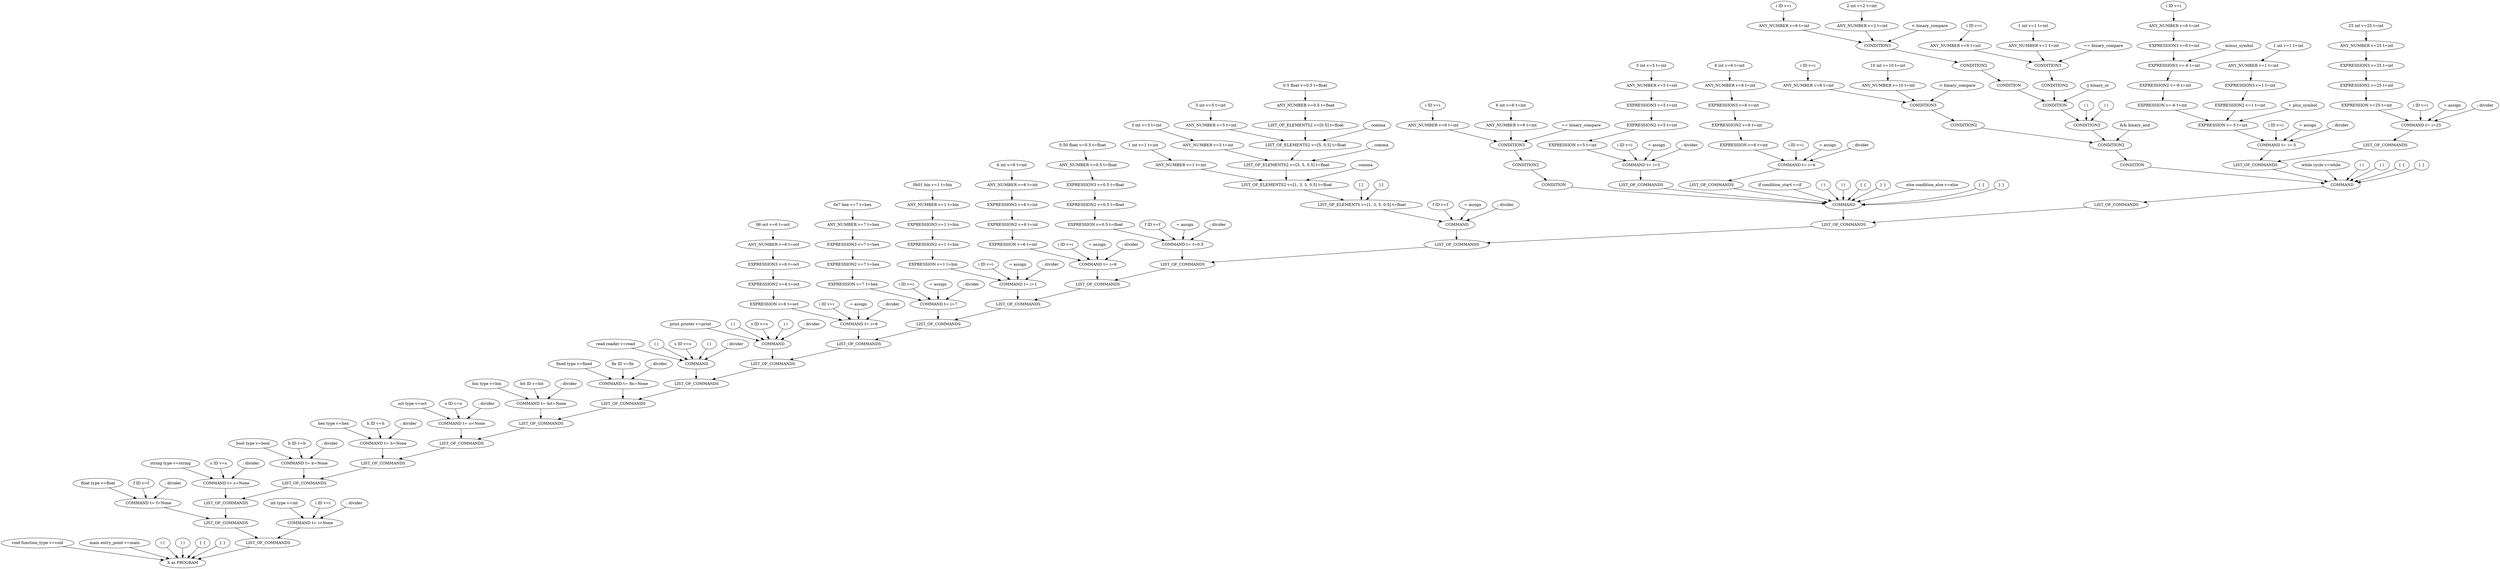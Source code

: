 // The Round Table
digraph {
	159 [label="X as COMMAND"]
	7 [label="int type v=int"]
	7 -> 159
	8 [label="i ID v=i"]
	8 -> 159
	9 [label="; divider"]
	9 -> 159
	160 [label="X as COMMAND"]
	12 [label="float type v=float"]
	12 -> 160
	13 [label="f ID v=f"]
	13 -> 160
	14 [label="; divider"]
	14 -> 160
	161 [label="X as COMMAND"]
	16 [label="string type v=string"]
	16 -> 161
	17 [label="s ID v=s"]
	17 -> 161
	18 [label="; divider"]
	18 -> 161
	162 [label="X as COMMAND"]
	20 [label="bool type v=bool"]
	20 -> 162
	21 [label="b ID v=b"]
	21 -> 162
	22 [label="; divider"]
	22 -> 162
	163 [label="X as COMMAND"]
	25 [label="hex type v=hex"]
	25 -> 163
	26 [label="h ID v=h"]
	26 -> 163
	27 [label="; divider"]
	27 -> 163
	164 [label="X as COMMAND"]
	29 [label="oct type v=oct"]
	29 -> 164
	30 [label="o ID v=o"]
	30 -> 164
	31 [label="; divider"]
	31 -> 164
	165 [label="X as COMMAND"]
	33 [label="bin type v=bin"]
	33 -> 165
	34 [label="bit ID v=bit"]
	34 -> 165
	35 [label="; divider"]
	35 -> 165
	166 [label="X as COMMAND"]
	37 [label="fixed type v=fixed"]
	37 -> 166
	38 [label="fix ID v=fix"]
	38 -> 166
	39 [label="; divider"]
	39 -> 166
	167 [label="X as COMMAND"]
	42 [label="read reader v=read"]
	42 -> 167
	43 [label="( ("]
	43 -> 167
	44 [label="s ID v=s"]
	44 -> 167
	45 [label=") )"]
	45 -> 167
	46 [label="; divider"]
	46 -> 167
	168 [label="X as COMMAND"]
	49 [label="print printer v=print"]
	49 -> 168
	50 [label="( ("]
	50 -> 168
	51 [label="s ID v=s"]
	51 -> 168
	52 [label=") )"]
	52 -> 168
	53 [label="; divider"]
	53 -> 168
	169 [label="X as ANY_NUMBER"]
	58 [label="06 oct v=6 t=oct"]
	58 -> 169
	170 [label="X as EXPRESSION3"]
	169 [label=" ANY_NUMBER v=6 t=oct"]
	169 -> 170
	171 [label="X as EXPRESSION2"]
	170 [label=" EXPRESSION3 v=6 t=oct"]
	170 -> 171
	172 [label="X as EXPRESSION"]
	171 [label=" EXPRESSION2 v=6 t=oct"]
	171 -> 172
	173 [label="X as COMMAND"]
	56 [label="i ID v=i"]
	56 -> 173
	57 [label="= assign"]
	57 -> 173
	172 [label=" EXPRESSION v=6 t=oct"]
	172 -> 173
	59 [label="; divider"]
	59 -> 173
	174 [label="X as ANY_NUMBER"]
	64 [label="0x7 hex v=7 t=hex"]
	64 -> 174
	175 [label="X as EXPRESSION3"]
	174 [label=" ANY_NUMBER v=7 t=hex"]
	174 -> 175
	176 [label="X as EXPRESSION2"]
	175 [label=" EXPRESSION3 v=7 t=hex"]
	175 -> 176
	177 [label="X as EXPRESSION"]
	176 [label=" EXPRESSION2 v=7 t=hex"]
	176 -> 177
	178 [label="X as COMMAND"]
	62 [label="i ID v=i"]
	62 -> 178
	63 [label="= assign"]
	63 -> 178
	177 [label=" EXPRESSION v=7 t=hex"]
	177 -> 178
	65 [label="; divider"]
	65 -> 178
	179 [label="X as ANY_NUMBER"]
	69 [label="0b01 bin v=1 t=bin"]
	69 -> 179
	180 [label="X as EXPRESSION3"]
	179 [label=" ANY_NUMBER v=1 t=bin"]
	179 -> 180
	181 [label="X as EXPRESSION2"]
	180 [label=" EXPRESSION3 v=1 t=bin"]
	180 -> 181
	182 [label="X as EXPRESSION"]
	181 [label=" EXPRESSION2 v=1 t=bin"]
	181 -> 182
	183 [label="X as COMMAND"]
	67 [label="i ID v=i"]
	67 -> 183
	68 [label="= assign"]
	68 -> 183
	182 [label=" EXPRESSION v=1 t=bin"]
	182 -> 183
	70 [label="; divider"]
	70 -> 183
	184 [label="X as ANY_NUMBER"]
	74 [label="6 int v=6 t=int"]
	74 -> 184
	185 [label="X as EXPRESSION3"]
	184 [label=" ANY_NUMBER v=6 t=int"]
	184 -> 185
	186 [label="X as EXPRESSION2"]
	185 [label=" EXPRESSION3 v=6 t=int"]
	185 -> 186
	187 [label="X as EXPRESSION"]
	186 [label=" EXPRESSION2 v=6 t=int"]
	186 -> 187
	188 [label="X as COMMAND"]
	72 [label="i ID v=i"]
	72 -> 188
	73 [label="= assign"]
	73 -> 188
	187 [label=" EXPRESSION v=6 t=int"]
	187 -> 188
	75 [label="; divider"]
	75 -> 188
	189 [label="X as ANY_NUMBER"]
	79 [label="0.50 float v=0.5 t=float"]
	79 -> 189
	190 [label="X as EXPRESSION3"]
	189 [label=" ANY_NUMBER v=0.5 t=float"]
	189 -> 190
	191 [label="X as EXPRESSION2"]
	190 [label=" EXPRESSION3 v=0.5 t=float"]
	190 -> 191
	192 [label="X as EXPRESSION"]
	191 [label=" EXPRESSION2 v=0.5 t=float"]
	191 -> 192
	193 [label="X as COMMAND"]
	77 [label="f ID v=f"]
	77 -> 193
	78 [label="= assign"]
	78 -> 193
	192 [label=" EXPRESSION v=0.5 t=float"]
	192 -> 193
	80 [label="; divider"]
	80 -> 193
	194 [label="X as ANY_NUMBER"]
	85 [label="1 int v=1 t=int"]
	85 -> 194
	195 [label="X as ANY_NUMBER"]
	87 [label="3 int v=3 t=int"]
	87 -> 195
	196 [label="X as ANY_NUMBER"]
	89 [label="5 int v=5 t=int"]
	89 -> 196
	197 [label="X as ANY_NUMBER"]
	91 [label="0.5 float v=0.5 t=float"]
	91 -> 197
	198 [label="X as LIST_OF_ELEMENTS2"]
	197 [label=" ANY_NUMBER v=0.5 t=float"]
	197 -> 198
	199 [label="X as LIST_OF_ELEMENTS2"]
	196 [label=" ANY_NUMBER v=5 t=int"]
	196 -> 199
	90 [label=", comma"]
	90 -> 199
	198 [label=" LIST_OF_ELEMENTS2 v=[0.5] t=float"]
	198 -> 199
	200 [label="X as LIST_OF_ELEMENTS2"]
	195 [label=" ANY_NUMBER v=3 t=int"]
	195 -> 200
	88 [label=", comma"]
	88 -> 200
	199 [label=" LIST_OF_ELEMENTS2 v=[5, 0.5] t=float"]
	199 -> 200
	201 [label="X as LIST_OF_ELEMENTS2"]
	194 [label=" ANY_NUMBER v=1 t=int"]
	194 -> 201
	86 [label=", comma"]
	86 -> 201
	200 [label=" LIST_OF_ELEMENTS2 v=[3, 5, 0.5] t=float"]
	200 -> 201
	202 [label="X as LIST_OF_ELEMENTS"]
	84 [label="[ ["]
	84 -> 202
	201 [label=" LIST_OF_ELEMENTS2 v=[1, 3, 5, 0.5] t=float"]
	201 -> 202
	92 [label="] ]"]
	92 -> 202
	203 [label="X as COMMAND"]
	82 [label="f ID v=f"]
	82 -> 203
	83 [label="= assign"]
	83 -> 203
	202 [label=" LIST_OF_ELEMENTS v=[1, 3, 5, 0.5] t=float"]
	202 -> 203
	93 [label="; divider"]
	93 -> 203
	204 [label="X as ANY_NUMBER"]
	98 [label="i ID v=i"]
	98 -> 204
	205 [label="X as ANY_NUMBER"]
	100 [label="6 int v=6 t=int"]
	100 -> 205
	206 [label="X as CONDITION3"]
	204 [label=" ANY_NUMBER v=6 t=int"]
	204 -> 206
	99 [label="== binary_compare"]
	99 -> 206
	205 [label=" ANY_NUMBER v=6 t=int"]
	205 -> 206
	207 [label="X as CONDITION2"]
	206 [label=" CONDITION3"]
	206 -> 207
	208 [label="X as CONDITION"]
	207 [label=" CONDITION2"]
	207 -> 208
	209 [label="X as ANY_NUMBER"]
	107 [label="5 int v=5 t=int"]
	107 -> 209
	210 [label="X as EXPRESSION3"]
	209 [label=" ANY_NUMBER v=5 t=int"]
	209 -> 210
	211 [label="X as EXPRESSION2"]
	210 [label=" EXPRESSION3 v=5 t=int"]
	210 -> 211
	212 [label="X as EXPRESSION"]
	211 [label=" EXPRESSION2 v=5 t=int"]
	211 -> 212
	213 [label="X as COMMAND"]
	105 [label="i ID v=i"]
	105 -> 213
	106 [label="= assign"]
	106 -> 213
	212 [label=" EXPRESSION v=5 t=int"]
	212 -> 213
	108 [label="; divider"]
	108 -> 213
	214 [label="X as LIST_OF_COMMANDS"]
	213 [label=" COMMAND t= i=5"]
	213 -> 214
	215 [label="X as ANY_NUMBER"]
	117 [label="6 int v=6 t=int"]
	117 -> 215
	216 [label="X as EXPRESSION3"]
	215 [label=" ANY_NUMBER v=6 t=int"]
	215 -> 216
	217 [label="X as EXPRESSION2"]
	216 [label=" EXPRESSION3 v=6 t=int"]
	216 -> 217
	218 [label="X as EXPRESSION"]
	217 [label=" EXPRESSION2 v=6 t=int"]
	217 -> 218
	219 [label="X as COMMAND"]
	115 [label="i ID v=i"]
	115 -> 219
	116 [label="= assign"]
	116 -> 219
	218 [label=" EXPRESSION v=6 t=int"]
	218 -> 219
	118 [label="; divider"]
	118 -> 219
	220 [label="X as LIST_OF_COMMANDS"]
	219 [label=" COMMAND t= i=6"]
	219 -> 220
	221 [label="X as COMMAND"]
	96 [label="if condition_start v=if"]
	96 -> 221
	97 [label="( ("]
	97 -> 221
	208 [label=" CONDITION"]
	208 -> 221
	101 [label=") )"]
	101 -> 221
	102 [label="{ {"]
	102 -> 221
	214 [label=" LIST_OF_COMMANDS"]
	214 -> 221
	110 [label="} }"]
	110 -> 221
	112 [label="else condition_else v=else"]
	112 -> 221
	113 [label="{ {"]
	113 -> 221
	220 [label=" LIST_OF_COMMANDS"]
	220 -> 221
	120 [label="} }"]
	120 -> 221
	222 [label="X as ANY_NUMBER"]
	125 [label="i ID v=i"]
	125 -> 222
	223 [label="X as ANY_NUMBER"]
	127 [label="10 int v=10 t=int"]
	127 -> 223
	224 [label="X as CONDITION3"]
	222 [label=" ANY_NUMBER v=6 t=int"]
	222 -> 224
	126 [label="< binary_compare"]
	126 -> 224
	223 [label=" ANY_NUMBER v=10 t=int"]
	223 -> 224
	225 [label="X as CONDITION2"]
	224 [label=" CONDITION3"]
	224 -> 225
	226 [label="X as ANY_NUMBER"]
	130 [label="i ID v=i"]
	130 -> 226
	227 [label="X as ANY_NUMBER"]
	132 [label="2 int v=2 t=int"]
	132 -> 227
	228 [label="X as CONDITION3"]
	226 [label=" ANY_NUMBER v=6 t=int"]
	226 -> 228
	131 [label="< binary_compare"]
	131 -> 228
	227 [label=" ANY_NUMBER v=2 t=int"]
	227 -> 228
	229 [label="X as CONDITION2"]
	228 [label=" CONDITION3"]
	228 -> 229
	230 [label="X as CONDITION"]
	229 [label=" CONDITION2"]
	229 -> 230
	231 [label="X as ANY_NUMBER"]
	134 [label="i ID v=i"]
	134 -> 231
	232 [label="X as ANY_NUMBER"]
	136 [label="1 int v=1 t=int"]
	136 -> 232
	233 [label="X as CONDITION3"]
	231 [label=" ANY_NUMBER v=6 t=int"]
	231 -> 233
	135 [label="== binary_compare"]
	135 -> 233
	232 [label=" ANY_NUMBER v=1 t=int"]
	232 -> 233
	234 [label="X as CONDITION2"]
	233 [label=" CONDITION3"]
	233 -> 234
	235 [label="X as CONDITION"]
	230 [label=" CONDITION"]
	230 -> 235
	133 [label="|| binary_or"]
	133 -> 235
	234 [label=" CONDITION2"]
	234 -> 235
	236 [label="X as CONDITION3"]
	129 [label="( ("]
	129 -> 236
	235 [label=" CONDITION"]
	235 -> 236
	137 [label=") )"]
	137 -> 236
	237 [label="X as CONDITION2"]
	225 [label=" CONDITION2"]
	225 -> 237
	128 [label="&& binary_and"]
	128 -> 237
	236 [label=" CONDITION3"]
	236 -> 237
	238 [label="X as CONDITION"]
	237 [label=" CONDITION2"]
	237 -> 238
	239 [label="X as ANY_NUMBER"]
	145 [label="i ID v=i"]
	145 -> 239
	240 [label="X as EXPRESSION3"]
	239 [label=" ANY_NUMBER v=6 t=int"]
	239 -> 240
	241 [label="X as EXPRESSION3"]
	144 [label="- minus_symbol"]
	144 -> 241
	240 [label=" EXPRESSION3 v=6 t=int"]
	240 -> 241
	242 [label="X as EXPRESSION2"]
	241 [label=" EXPRESSION3 v=-6 t=int"]
	241 -> 242
	243 [label="X as EXPRESSION"]
	242 [label=" EXPRESSION2 v=-6 t=int"]
	242 -> 243
	244 [label="X as ANY_NUMBER"]
	147 [label="1 int v=1 t=int"]
	147 -> 244
	245 [label="X as EXPRESSION3"]
	244 [label=" ANY_NUMBER v=1 t=int"]
	244 -> 245
	246 [label="X as EXPRESSION2"]
	245 [label=" EXPRESSION3 v=1 t=int"]
	245 -> 246
	247 [label="X as EXPRESSION"]
	243 [label=" EXPRESSION v=-6 t=int"]
	243 -> 247
	146 [label="+ plus_symbol"]
	146 -> 247
	246 [label=" EXPRESSION2 v=1 t=int"]
	246 -> 247
	248 [label="X as COMMAND"]
	142 [label="i ID v=i"]
	142 -> 248
	143 [label="= assign"]
	143 -> 248
	247 [label=" EXPRESSION v=-5 t=int"]
	247 -> 248
	148 [label="; divider"]
	148 -> 248
	249 [label="X as ANY_NUMBER"]
	152 [label="25 int v=25 t=int"]
	152 -> 249
	250 [label="X as EXPRESSION3"]
	249 [label=" ANY_NUMBER v=25 t=int"]
	249 -> 250
	251 [label="X as EXPRESSION2"]
	250 [label=" EXPRESSION3 v=25 t=int"]
	250 -> 251
	252 [label="X as EXPRESSION"]
	251 [label=" EXPRESSION2 v=25 t=int"]
	251 -> 252
	253 [label="X as COMMAND"]
	150 [label="i ID v=i"]
	150 -> 253
	151 [label="= assign"]
	151 -> 253
	252 [label=" EXPRESSION v=25 t=int"]
	252 -> 253
	153 [label="; divider"]
	153 -> 253
	254 [label="X as LIST_OF_COMMANDS"]
	253 [label=" COMMAND t= i=25"]
	253 -> 254
	255 [label="X as LIST_OF_COMMANDS"]
	248 [label=" COMMAND t= i=-5"]
	248 -> 255
	254 [label=" LIST_OF_COMMANDS"]
	254 -> 255
	256 [label="X as COMMAND"]
	123 [label="while cycle v=while"]
	123 -> 256
	124 [label="( ("]
	124 -> 256
	238 [label=" CONDITION"]
	238 -> 256
	138 [label=") )"]
	138 -> 256
	139 [label="{ {"]
	139 -> 256
	255 [label=" LIST_OF_COMMANDS"]
	255 -> 256
	155 [label="} }"]
	155 -> 256
	257 [label="X as LIST_OF_COMMANDS"]
	256 [label=" COMMAND"]
	256 -> 257
	258 [label="X as LIST_OF_COMMANDS"]
	221 [label=" COMMAND"]
	221 -> 258
	257 [label=" LIST_OF_COMMANDS"]
	257 -> 258
	259 [label="X as LIST_OF_COMMANDS"]
	203 [label=" COMMAND"]
	203 -> 259
	258 [label=" LIST_OF_COMMANDS"]
	258 -> 259
	260 [label="X as LIST_OF_COMMANDS"]
	193 [label=" COMMAND t= f=0.5"]
	193 -> 260
	259 [label=" LIST_OF_COMMANDS"]
	259 -> 260
	261 [label="X as LIST_OF_COMMANDS"]
	188 [label=" COMMAND t= i=6"]
	188 -> 261
	260 [label=" LIST_OF_COMMANDS"]
	260 -> 261
	262 [label="X as LIST_OF_COMMANDS"]
	183 [label=" COMMAND t= i=1"]
	183 -> 262
	261 [label=" LIST_OF_COMMANDS"]
	261 -> 262
	263 [label="X as LIST_OF_COMMANDS"]
	178 [label=" COMMAND t= i=7"]
	178 -> 263
	262 [label=" LIST_OF_COMMANDS"]
	262 -> 263
	264 [label="X as LIST_OF_COMMANDS"]
	173 [label=" COMMAND t= i=6"]
	173 -> 264
	263 [label=" LIST_OF_COMMANDS"]
	263 -> 264
	265 [label="X as LIST_OF_COMMANDS"]
	168 [label=" COMMAND"]
	168 -> 265
	264 [label=" LIST_OF_COMMANDS"]
	264 -> 265
	266 [label="X as LIST_OF_COMMANDS"]
	167 [label=" COMMAND"]
	167 -> 266
	265 [label=" LIST_OF_COMMANDS"]
	265 -> 266
	267 [label="X as LIST_OF_COMMANDS"]
	166 [label=" COMMAND t= fix=None"]
	166 -> 267
	266 [label=" LIST_OF_COMMANDS"]
	266 -> 267
	268 [label="X as LIST_OF_COMMANDS"]
	165 [label=" COMMAND t= bit=None"]
	165 -> 268
	267 [label=" LIST_OF_COMMANDS"]
	267 -> 268
	269 [label="X as LIST_OF_COMMANDS"]
	164 [label=" COMMAND t= o=None"]
	164 -> 269
	268 [label=" LIST_OF_COMMANDS"]
	268 -> 269
	270 [label="X as LIST_OF_COMMANDS"]
	163 [label=" COMMAND t= h=None"]
	163 -> 270
	269 [label=" LIST_OF_COMMANDS"]
	269 -> 270
	271 [label="X as LIST_OF_COMMANDS"]
	162 [label=" COMMAND t= b=None"]
	162 -> 271
	270 [label=" LIST_OF_COMMANDS"]
	270 -> 271
	272 [label="X as LIST_OF_COMMANDS"]
	161 [label=" COMMAND t= s=None"]
	161 -> 272
	271 [label=" LIST_OF_COMMANDS"]
	271 -> 272
	273 [label="X as LIST_OF_COMMANDS"]
	160 [label=" COMMAND t= f=None"]
	160 -> 273
	272 [label=" LIST_OF_COMMANDS"]
	272 -> 273
	274 [label="X as LIST_OF_COMMANDS"]
	159 [label=" COMMAND t= i=None"]
	159 -> 274
	273 [label=" LIST_OF_COMMANDS"]
	273 -> 274
	275 [label="X as PROGRAM"]
	1 [label="void function_type v=void"]
	1 -> 275
	2 [label="main entry_point v=main"]
	2 -> 275
	3 [label="( ("]
	3 -> 275
	4 [label=") )"]
	4 -> 275
	5 [label="{ {"]
	5 -> 275
	274 [label=" LIST_OF_COMMANDS"]
	274 -> 275
	157 [label="} }"]
	157 -> 275
}
